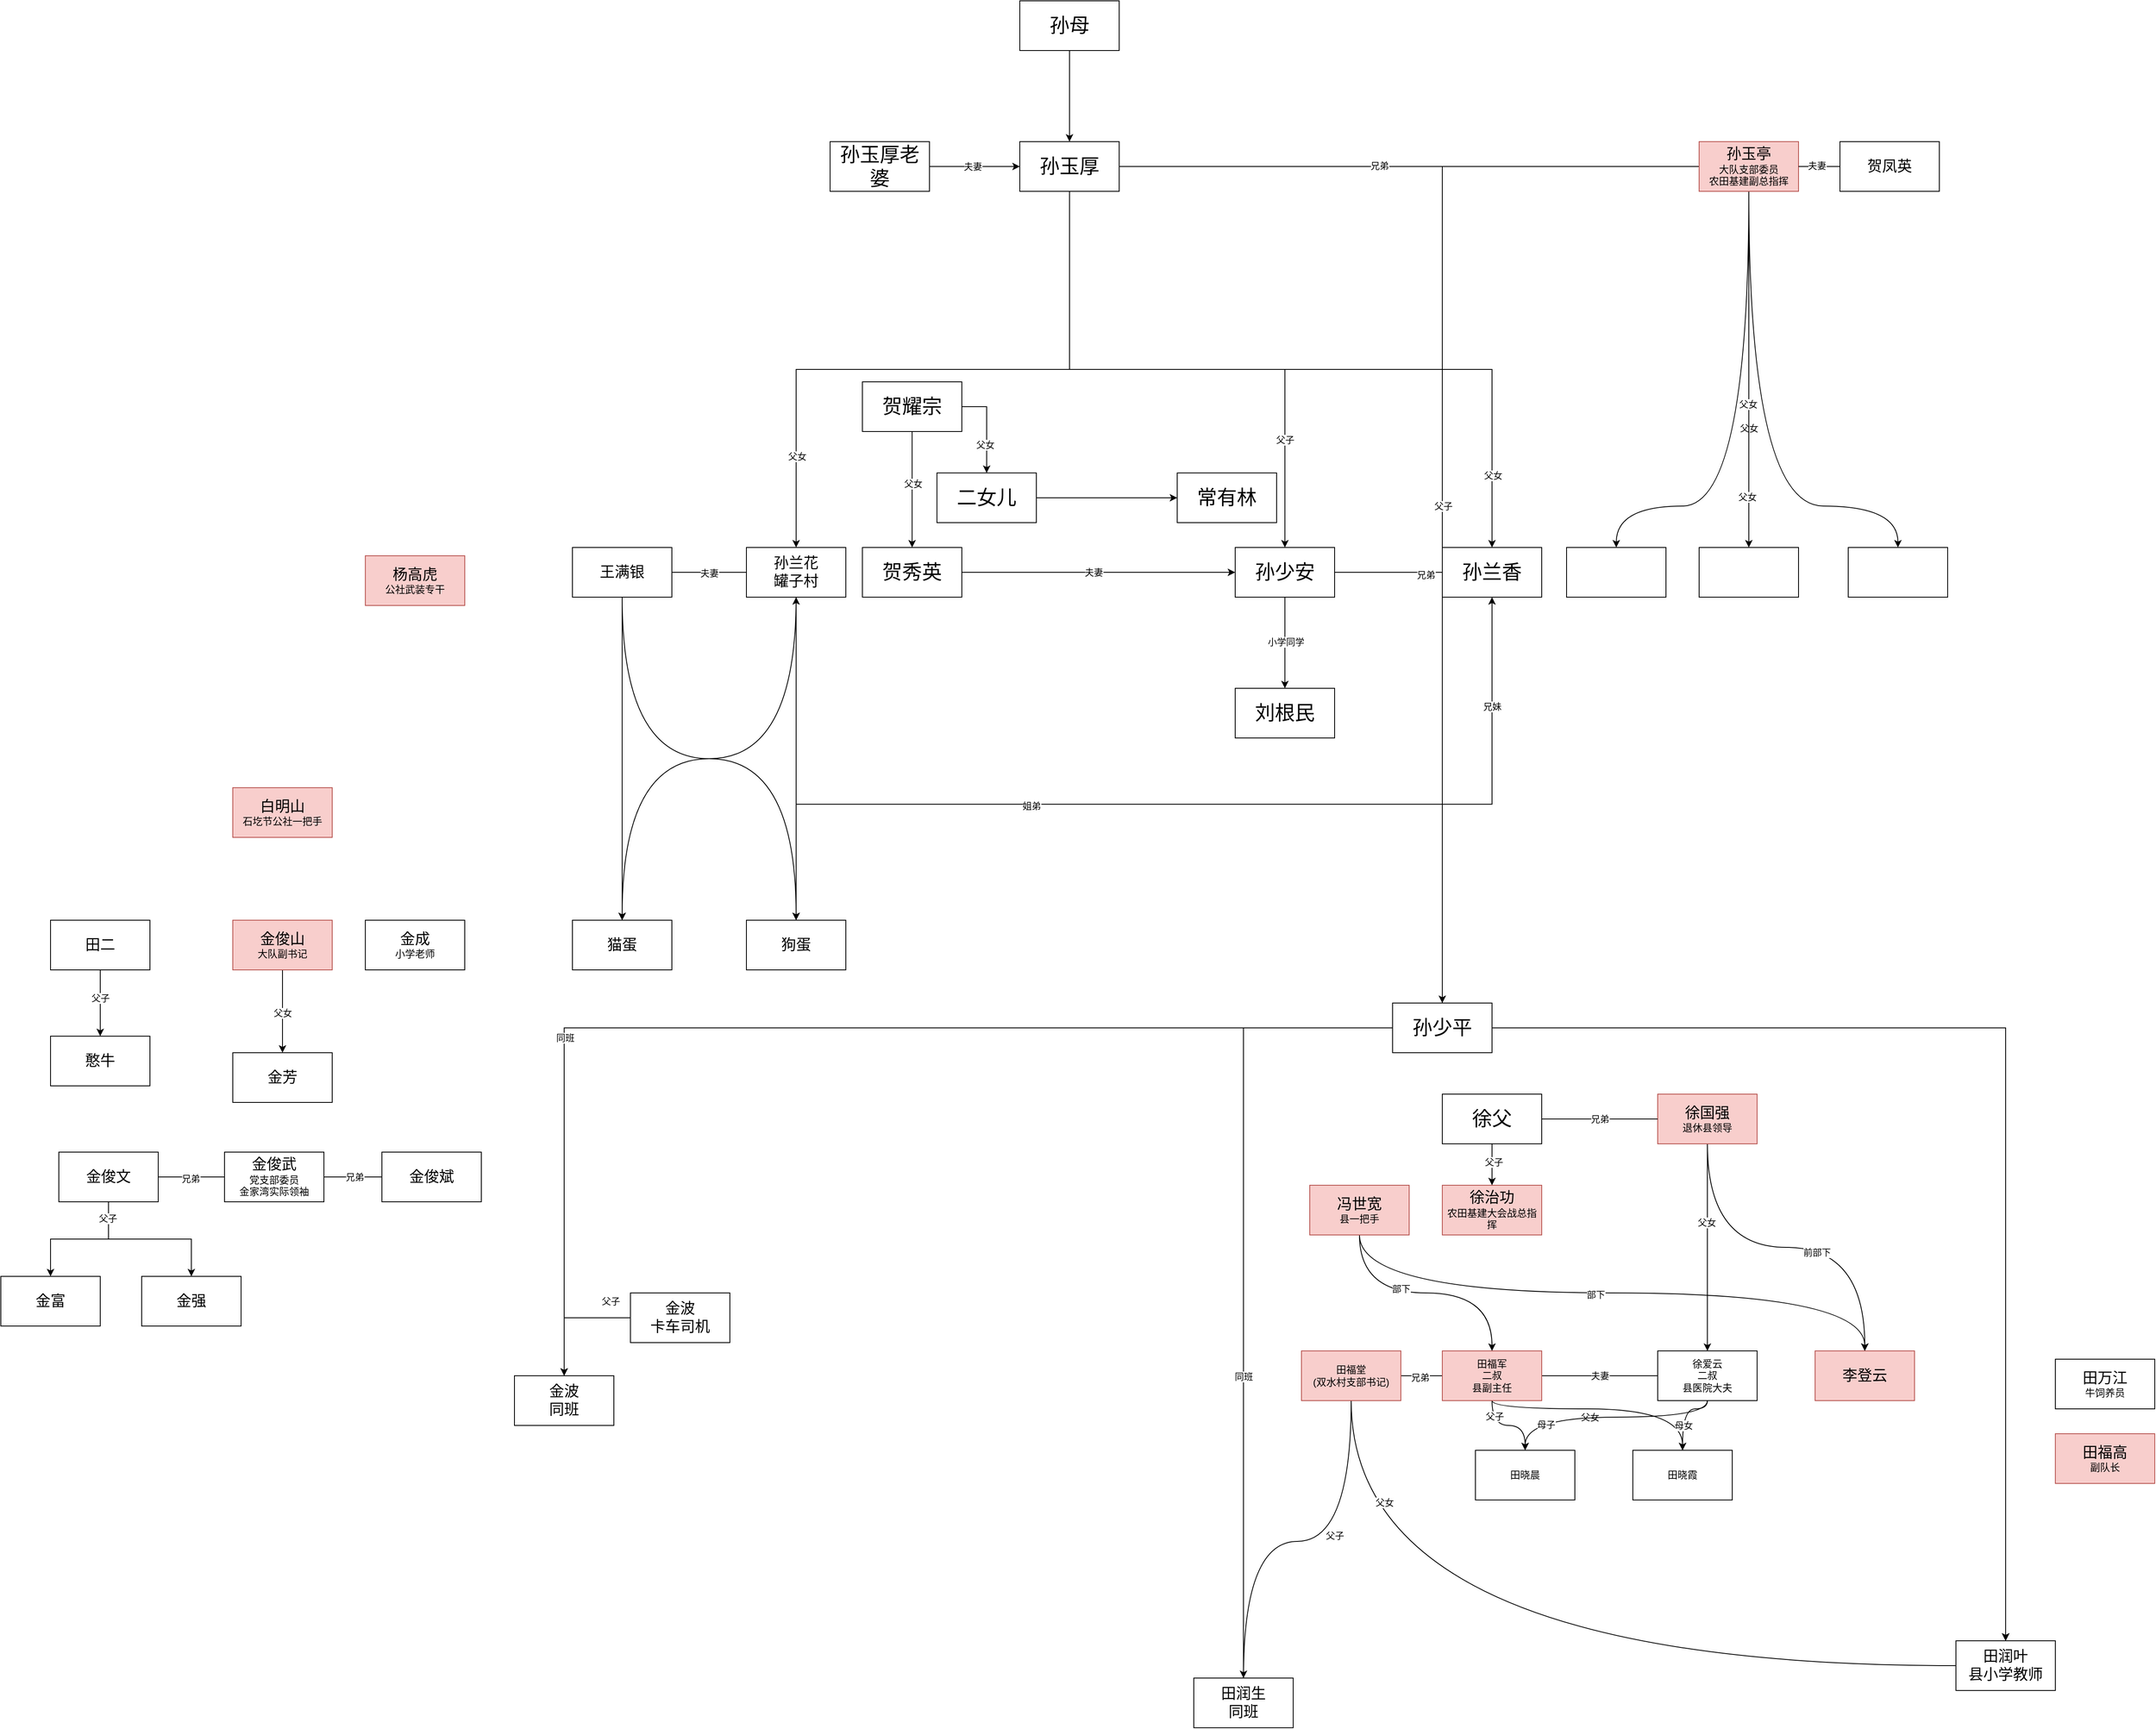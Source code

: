 <mxfile version="21.3.2" type="github">
  <diagram name="第 1 页" id="_wVKVh2Jysjls4kzyFas">
    <mxGraphModel dx="3355" dy="7986" grid="1" gridSize="10" guides="1" tooltips="1" connect="1" arrows="1" fold="1" page="1" pageScale="1" pageWidth="3300" pageHeight="4681" math="0" shadow="0">
      <root>
        <mxCell id="0" />
        <mxCell id="1" parent="0" />
        <mxCell id="Snn5ZzjotbLWIZ3ZBTEd-4" value="" style="edgeStyle=orthogonalEdgeStyle;rounded=0;orthogonalLoop=1;jettySize=auto;html=1;" parent="1" source="dh_qy-4-Et_KlTZyHgmO-1" target="Snn5ZzjotbLWIZ3ZBTEd-3" edge="1">
          <mxGeometry relative="1" as="geometry" />
        </mxCell>
        <mxCell id="Snn5ZzjotbLWIZ3ZBTEd-8" value="" style="edgeStyle=orthogonalEdgeStyle;rounded=0;orthogonalLoop=1;jettySize=auto;html=1;" parent="1" source="dh_qy-4-Et_KlTZyHgmO-1" target="Snn5ZzjotbLWIZ3ZBTEd-3" edge="1">
          <mxGeometry relative="1" as="geometry" />
        </mxCell>
        <mxCell id="Snn5ZzjotbLWIZ3ZBTEd-9" value="" style="edgeStyle=orthogonalEdgeStyle;rounded=0;orthogonalLoop=1;jettySize=auto;html=1;" parent="1" source="dh_qy-4-Et_KlTZyHgmO-1" target="Snn5ZzjotbLWIZ3ZBTEd-3" edge="1">
          <mxGeometry relative="1" as="geometry" />
        </mxCell>
        <mxCell id="Snn5ZzjotbLWIZ3ZBTEd-11" style="edgeStyle=orthogonalEdgeStyle;rounded=0;orthogonalLoop=1;jettySize=auto;html=1;entryX=0.5;entryY=0;entryDx=0;entryDy=0;" parent="1" source="dh_qy-4-Et_KlTZyHgmO-1" target="Snn5ZzjotbLWIZ3ZBTEd-10" edge="1">
          <mxGeometry relative="1" as="geometry">
            <mxPoint x="1670" y="1910" as="targetPoint" />
          </mxGeometry>
        </mxCell>
        <mxCell id="Snn5ZzjotbLWIZ3ZBTEd-42" value="同班" style="edgeLabel;html=1;align=center;verticalAlign=middle;resizable=0;points=[];" parent="Snn5ZzjotbLWIZ3ZBTEd-11" vertex="1" connectable="0">
          <mxGeometry x="0.245" relative="1" as="geometry">
            <mxPoint as="offset" />
          </mxGeometry>
        </mxCell>
        <mxCell id="Snn5ZzjotbLWIZ3ZBTEd-40" style="edgeStyle=orthogonalEdgeStyle;rounded=0;orthogonalLoop=1;jettySize=auto;html=1;entryX=0.5;entryY=0;entryDx=0;entryDy=0;" parent="1" source="dh_qy-4-Et_KlTZyHgmO-1" target="Snn5ZzjotbLWIZ3ZBTEd-39" edge="1">
          <mxGeometry relative="1" as="geometry" />
        </mxCell>
        <mxCell id="Snn5ZzjotbLWIZ3ZBTEd-41" value="同班" style="edgeLabel;html=1;align=center;verticalAlign=middle;resizable=0;points=[];" parent="Snn5ZzjotbLWIZ3ZBTEd-40" vertex="1" connectable="0">
          <mxGeometry x="0.425" y="1" relative="1" as="geometry">
            <mxPoint as="offset" />
          </mxGeometry>
        </mxCell>
        <mxCell id="Snn5ZzjotbLWIZ3ZBTEd-70" style="edgeStyle=orthogonalEdgeStyle;rounded=0;orthogonalLoop=1;jettySize=auto;html=1;" parent="1" source="dh_qy-4-Et_KlTZyHgmO-1" target="Snn5ZzjotbLWIZ3ZBTEd-67" edge="1">
          <mxGeometry relative="1" as="geometry">
            <Array as="points">
              <mxPoint x="1910" y="890" />
              <mxPoint x="1970" y="890" />
            </Array>
          </mxGeometry>
        </mxCell>
        <mxCell id="Snn5ZzjotbLWIZ3ZBTEd-71" value="兄妹" style="edgeLabel;html=1;align=center;verticalAlign=middle;resizable=0;points=[];" parent="Snn5ZzjotbLWIZ3ZBTEd-70" vertex="1" connectable="0">
          <mxGeometry x="0.522" y="14" relative="1" as="geometry">
            <mxPoint x="14" as="offset" />
          </mxGeometry>
        </mxCell>
        <mxCell id="Snn5ZzjotbLWIZ3ZBTEd-78" style="edgeStyle=orthogonalEdgeStyle;rounded=0;orthogonalLoop=1;jettySize=auto;html=1;entryX=0.5;entryY=1;entryDx=0;entryDy=0;" parent="1" source="dh_qy-4-Et_KlTZyHgmO-1" target="Snn5ZzjotbLWIZ3ZBTEd-47" edge="1">
          <mxGeometry relative="1" as="geometry">
            <Array as="points">
              <mxPoint x="1910" y="890" />
              <mxPoint x="1130" y="890" />
            </Array>
          </mxGeometry>
        </mxCell>
        <mxCell id="-Yr4V0lRwskrsNjz_4vl-28" value="姐弟" style="edgeLabel;html=1;align=center;verticalAlign=middle;resizable=0;points=[];" parent="Snn5ZzjotbLWIZ3ZBTEd-78" vertex="1" connectable="0">
          <mxGeometry x="0.159" y="2" relative="1" as="geometry">
            <mxPoint as="offset" />
          </mxGeometry>
        </mxCell>
        <mxCell id="dh_qy-4-Et_KlTZyHgmO-1" value="&lt;font style=&quot;font-size: 24px;&quot;&gt;孙少平&lt;/font&gt;" style="rounded=0;whiteSpace=wrap;html=1;" parent="1" vertex="1">
          <mxGeometry x="1850" y="1130" width="120" height="60" as="geometry" />
        </mxCell>
        <mxCell id="Snn5ZzjotbLWIZ3ZBTEd-3" value="&lt;font style=&quot;font-size: 18px;&quot;&gt;田润叶&lt;br&gt;县小学教师&lt;br&gt;&lt;/font&gt;" style="whiteSpace=wrap;html=1;rounded=0;" parent="1" vertex="1">
          <mxGeometry x="2530" y="1900" width="120" height="60" as="geometry" />
        </mxCell>
        <mxCell id="Snn5ZzjotbLWIZ3ZBTEd-10" value="&lt;font style=&quot;font-size: 18px;&quot;&gt;田润生&lt;br&gt;同班&lt;br&gt;&lt;/font&gt;" style="whiteSpace=wrap;html=1;rounded=0;" parent="1" vertex="1">
          <mxGeometry x="1610" y="1945" width="120" height="60" as="geometry" />
        </mxCell>
        <mxCell id="Snn5ZzjotbLWIZ3ZBTEd-14" style="edgeStyle=orthogonalEdgeStyle;rounded=0;orthogonalLoop=1;jettySize=auto;html=1;endArrow=none;endFill=0;curved=1;entryX=0.5;entryY=0;entryDx=0;entryDy=0;" parent="1" source="Snn5ZzjotbLWIZ3ZBTEd-12" target="Snn5ZzjotbLWIZ3ZBTEd-10" edge="1">
          <mxGeometry relative="1" as="geometry">
            <Array as="points">
              <mxPoint x="1800" y="1780" />
              <mxPoint x="1670" y="1780" />
            </Array>
            <mxPoint x="1670" y="1910" as="targetPoint" />
          </mxGeometry>
        </mxCell>
        <mxCell id="Snn5ZzjotbLWIZ3ZBTEd-46" value="父子" style="edgeLabel;html=1;align=center;verticalAlign=middle;resizable=0;points=[];" parent="Snn5ZzjotbLWIZ3ZBTEd-14" vertex="1" connectable="0">
          <mxGeometry x="-0.302" y="-20" relative="1" as="geometry">
            <mxPoint as="offset" />
          </mxGeometry>
        </mxCell>
        <mxCell id="Snn5ZzjotbLWIZ3ZBTEd-15" style="edgeStyle=orthogonalEdgeStyle;rounded=0;orthogonalLoop=1;jettySize=auto;html=1;entryX=0;entryY=0.5;entryDx=0;entryDy=0;endArrow=none;endFill=0;curved=1;" parent="1" source="Snn5ZzjotbLWIZ3ZBTEd-12" target="Snn5ZzjotbLWIZ3ZBTEd-3" edge="1">
          <mxGeometry relative="1" as="geometry">
            <Array as="points">
              <mxPoint x="1800" y="1930" />
            </Array>
          </mxGeometry>
        </mxCell>
        <mxCell id="Snn5ZzjotbLWIZ3ZBTEd-32" value="父女" style="edgeLabel;html=1;align=center;verticalAlign=middle;resizable=0;points=[];" parent="Snn5ZzjotbLWIZ3ZBTEd-15" vertex="1" connectable="0">
          <mxGeometry x="-0.766" y="40" relative="1" as="geometry">
            <mxPoint as="offset" />
          </mxGeometry>
        </mxCell>
        <mxCell id="Snn5ZzjotbLWIZ3ZBTEd-24" style="edgeStyle=orthogonalEdgeStyle;curved=1;rounded=0;orthogonalLoop=1;jettySize=auto;html=1;endArrow=none;endFill=0;" parent="1" source="Snn5ZzjotbLWIZ3ZBTEd-12" target="Snn5ZzjotbLWIZ3ZBTEd-17" edge="1">
          <mxGeometry relative="1" as="geometry" />
        </mxCell>
        <mxCell id="Snn5ZzjotbLWIZ3ZBTEd-25" value="兄弟" style="edgeLabel;html=1;align=center;verticalAlign=middle;resizable=0;points=[];" parent="Snn5ZzjotbLWIZ3ZBTEd-24" vertex="1" connectable="0">
          <mxGeometry x="-0.085" y="-2" relative="1" as="geometry">
            <mxPoint as="offset" />
          </mxGeometry>
        </mxCell>
        <mxCell id="Snn5ZzjotbLWIZ3ZBTEd-12" value="田福堂&lt;br&gt;(双水村支部书记)" style="whiteSpace=wrap;html=1;rounded=0;fillColor=#f8cecc;strokeColor=#b85450;" parent="1" vertex="1">
          <mxGeometry x="1740" y="1550" width="120" height="60" as="geometry" />
        </mxCell>
        <mxCell id="Snn5ZzjotbLWIZ3ZBTEd-21" value="夫妻" style="edgeStyle=orthogonalEdgeStyle;curved=1;rounded=0;orthogonalLoop=1;jettySize=auto;html=1;endArrow=none;endFill=0;" parent="1" source="Snn5ZzjotbLWIZ3ZBTEd-17" target="Snn5ZzjotbLWIZ3ZBTEd-20" edge="1">
          <mxGeometry relative="1" as="geometry" />
        </mxCell>
        <mxCell id="Snn5ZzjotbLWIZ3ZBTEd-27" style="edgeStyle=orthogonalEdgeStyle;curved=1;rounded=0;orthogonalLoop=1;jettySize=auto;html=1;entryX=0.5;entryY=0;entryDx=0;entryDy=0;" parent="1" source="Snn5ZzjotbLWIZ3ZBTEd-17" target="Snn5ZzjotbLWIZ3ZBTEd-26" edge="1">
          <mxGeometry relative="1" as="geometry">
            <Array as="points">
              <mxPoint x="1970" y="1620" />
              <mxPoint x="2200" y="1620" />
            </Array>
          </mxGeometry>
        </mxCell>
        <mxCell id="Snn5ZzjotbLWIZ3ZBTEd-29" value="父女" style="edgeLabel;html=1;align=center;verticalAlign=middle;resizable=0;points=[];" parent="Snn5ZzjotbLWIZ3ZBTEd-27" vertex="1" connectable="0">
          <mxGeometry x="-0.121" relative="1" as="geometry">
            <mxPoint y="10" as="offset" />
          </mxGeometry>
        </mxCell>
        <mxCell id="-Yr4V0lRwskrsNjz_4vl-33" style="edgeStyle=orthogonalEdgeStyle;rounded=0;orthogonalLoop=1;jettySize=auto;html=1;curved=1;" parent="1" source="Snn5ZzjotbLWIZ3ZBTEd-17" target="-Yr4V0lRwskrsNjz_4vl-32" edge="1">
          <mxGeometry relative="1" as="geometry" />
        </mxCell>
        <mxCell id="-Yr4V0lRwskrsNjz_4vl-35" value="父子" style="edgeLabel;html=1;align=center;verticalAlign=middle;resizable=0;points=[];" parent="-Yr4V0lRwskrsNjz_4vl-33" vertex="1" connectable="0">
          <mxGeometry x="-0.633" y="3" relative="1" as="geometry">
            <mxPoint as="offset" />
          </mxGeometry>
        </mxCell>
        <mxCell id="Snn5ZzjotbLWIZ3ZBTEd-17" value="田福军&lt;br&gt;二叔&lt;br&gt;县副主任" style="whiteSpace=wrap;html=1;rounded=0;fillColor=#f8cecc;strokeColor=#b85450;" parent="1" vertex="1">
          <mxGeometry x="1910" y="1550" width="120" height="60" as="geometry" />
        </mxCell>
        <mxCell id="Snn5ZzjotbLWIZ3ZBTEd-28" style="edgeStyle=orthogonalEdgeStyle;curved=1;rounded=0;orthogonalLoop=1;jettySize=auto;html=1;entryX=0.5;entryY=0;entryDx=0;entryDy=0;" parent="1" source="Snn5ZzjotbLWIZ3ZBTEd-20" target="Snn5ZzjotbLWIZ3ZBTEd-26" edge="1">
          <mxGeometry relative="1" as="geometry">
            <Array as="points">
              <mxPoint x="2230" y="1620" />
              <mxPoint x="2200" y="1620" />
            </Array>
          </mxGeometry>
        </mxCell>
        <mxCell id="Snn5ZzjotbLWIZ3ZBTEd-30" value="母女" style="edgeLabel;html=1;align=center;verticalAlign=middle;resizable=0;points=[];" parent="Snn5ZzjotbLWIZ3ZBTEd-28" vertex="1" connectable="0">
          <mxGeometry x="-0.211" y="1" relative="1" as="geometry">
            <mxPoint x="-4" y="19" as="offset" />
          </mxGeometry>
        </mxCell>
        <mxCell id="-Yr4V0lRwskrsNjz_4vl-34" style="edgeStyle=orthogonalEdgeStyle;rounded=0;orthogonalLoop=1;jettySize=auto;html=1;curved=1;entryX=0.5;entryY=0;entryDx=0;entryDy=0;" parent="1" source="Snn5ZzjotbLWIZ3ZBTEd-20" target="-Yr4V0lRwskrsNjz_4vl-32" edge="1">
          <mxGeometry relative="1" as="geometry">
            <mxPoint x="2010" y="1660" as="targetPoint" />
            <Array as="points">
              <mxPoint x="2230" y="1630" />
              <mxPoint x="2010" y="1630" />
            </Array>
          </mxGeometry>
        </mxCell>
        <mxCell id="-Yr4V0lRwskrsNjz_4vl-36" value="母子" style="edgeLabel;html=1;align=center;verticalAlign=middle;resizable=0;points=[];" parent="-Yr4V0lRwskrsNjz_4vl-34" vertex="1" connectable="0">
          <mxGeometry x="0.548" y="9" relative="1" as="geometry">
            <mxPoint x="1" as="offset" />
          </mxGeometry>
        </mxCell>
        <mxCell id="Snn5ZzjotbLWIZ3ZBTEd-20" value="徐爱云&lt;br&gt;二叔&lt;br&gt;县医院大夫" style="whiteSpace=wrap;html=1;rounded=0;" parent="1" vertex="1">
          <mxGeometry x="2170" y="1550" width="120" height="60" as="geometry" />
        </mxCell>
        <mxCell id="Snn5ZzjotbLWIZ3ZBTEd-26" value="&lt;font style=&quot;&quot;&gt;田晓霞&lt;br&gt;&lt;/font&gt;" style="whiteSpace=wrap;html=1;rounded=0;" parent="1" vertex="1">
          <mxGeometry x="2140" y="1670" width="120" height="60" as="geometry" />
        </mxCell>
        <mxCell id="Snn5ZzjotbLWIZ3ZBTEd-37" style="rounded=0;orthogonalLoop=1;jettySize=auto;html=1;endArrow=none;endFill=0;entryX=0.5;entryY=0;entryDx=0;entryDy=0;edgeStyle=orthogonalEdgeStyle;" parent="1" source="Snn5ZzjotbLWIZ3ZBTEd-36" target="dh_qy-4-Et_KlTZyHgmO-1" edge="1">
          <mxGeometry relative="1" as="geometry">
            <mxPoint x="1460" y="650" as="targetPoint" />
          </mxGeometry>
        </mxCell>
        <mxCell id="Snn5ZzjotbLWIZ3ZBTEd-38" value="父子" style="edgeLabel;html=1;align=center;verticalAlign=middle;resizable=0;points=[];" parent="Snn5ZzjotbLWIZ3ZBTEd-37" vertex="1" connectable="0">
          <mxGeometry x="0.143" y="1" relative="1" as="geometry">
            <mxPoint as="offset" />
          </mxGeometry>
        </mxCell>
        <mxCell id="Snn5ZzjotbLWIZ3ZBTEd-51" style="edgeStyle=orthogonalEdgeStyle;rounded=0;orthogonalLoop=1;jettySize=auto;html=1;entryX=0.5;entryY=0;entryDx=0;entryDy=0;exitX=0.5;exitY=1;exitDx=0;exitDy=0;" parent="1" source="Snn5ZzjotbLWIZ3ZBTEd-36" target="Snn5ZzjotbLWIZ3ZBTEd-47" edge="1">
          <mxGeometry relative="1" as="geometry" />
        </mxCell>
        <mxCell id="Snn5ZzjotbLWIZ3ZBTEd-52" value="父女" style="edgeLabel;html=1;align=center;verticalAlign=middle;resizable=0;points=[];" parent="Snn5ZzjotbLWIZ3ZBTEd-51" vertex="1" connectable="0">
          <mxGeometry x="0.02" y="-1" relative="1" as="geometry">
            <mxPoint x="-157" y="106" as="offset" />
          </mxGeometry>
        </mxCell>
        <mxCell id="Snn5ZzjotbLWIZ3ZBTEd-76" style="edgeStyle=orthogonalEdgeStyle;rounded=0;orthogonalLoop=1;jettySize=auto;html=1;exitX=0.5;exitY=1;exitDx=0;exitDy=0;" parent="1" source="Snn5ZzjotbLWIZ3ZBTEd-36" target="Snn5ZzjotbLWIZ3ZBTEd-67" edge="1">
          <mxGeometry relative="1" as="geometry" />
        </mxCell>
        <mxCell id="Snn5ZzjotbLWIZ3ZBTEd-77" value="父女" style="edgeLabel;html=1;align=center;verticalAlign=middle;resizable=0;points=[];" parent="Snn5ZzjotbLWIZ3ZBTEd-76" vertex="1" connectable="0">
          <mxGeometry x="0.815" y="1" relative="1" as="geometry">
            <mxPoint as="offset" />
          </mxGeometry>
        </mxCell>
        <mxCell id="Snn5ZzjotbLWIZ3ZBTEd-83" style="edgeStyle=orthogonalEdgeStyle;curved=1;rounded=0;orthogonalLoop=1;jettySize=auto;html=1;endArrow=none;endFill=0;" parent="1" source="Snn5ZzjotbLWIZ3ZBTEd-36" target="Snn5ZzjotbLWIZ3ZBTEd-82" edge="1">
          <mxGeometry relative="1" as="geometry" />
        </mxCell>
        <mxCell id="Snn5ZzjotbLWIZ3ZBTEd-84" value="兄弟" style="edgeLabel;html=1;align=center;verticalAlign=middle;resizable=0;points=[];" parent="Snn5ZzjotbLWIZ3ZBTEd-83" vertex="1" connectable="0">
          <mxGeometry x="-0.102" y="1" relative="1" as="geometry">
            <mxPoint x="-1" as="offset" />
          </mxGeometry>
        </mxCell>
        <mxCell id="Snn5ZzjotbLWIZ3ZBTEd-87" style="edgeStyle=orthogonalEdgeStyle;rounded=0;orthogonalLoop=1;jettySize=auto;html=1;exitX=0.5;exitY=1;exitDx=0;exitDy=0;" parent="1" source="Snn5ZzjotbLWIZ3ZBTEd-36" target="Snn5ZzjotbLWIZ3ZBTEd-85" edge="1">
          <mxGeometry relative="1" as="geometry" />
        </mxCell>
        <mxCell id="Snn5ZzjotbLWIZ3ZBTEd-88" value="父子" style="edgeLabel;html=1;align=center;verticalAlign=middle;resizable=0;points=[];" parent="Snn5ZzjotbLWIZ3ZBTEd-87" vertex="1" connectable="0">
          <mxGeometry x="0.043" y="14" relative="1" as="geometry">
            <mxPoint x="115" y="99" as="offset" />
          </mxGeometry>
        </mxCell>
        <mxCell id="Snn5ZzjotbLWIZ3ZBTEd-36" value="&lt;font style=&quot;font-size: 24px;&quot;&gt;孙玉厚&lt;/font&gt;" style="rounded=0;whiteSpace=wrap;html=1;" parent="1" vertex="1">
          <mxGeometry x="1400" y="90" width="120" height="60" as="geometry" />
        </mxCell>
        <mxCell id="Snn5ZzjotbLWIZ3ZBTEd-39" value="&lt;font style=&quot;&quot;&gt;&lt;font style=&quot;font-size: 18px;&quot;&gt;金波&lt;/font&gt;&lt;br&gt;&lt;span style=&quot;font-size: 18px;&quot;&gt;同班&lt;/span&gt;&lt;br&gt;&lt;/font&gt;" style="whiteSpace=wrap;html=1;rounded=0;" parent="1" vertex="1">
          <mxGeometry x="790" y="1580" width="120" height="60" as="geometry" />
        </mxCell>
        <mxCell id="Snn5ZzjotbLWIZ3ZBTEd-44" style="edgeStyle=orthogonalEdgeStyle;rounded=0;orthogonalLoop=1;jettySize=auto;html=1;" parent="1" source="Snn5ZzjotbLWIZ3ZBTEd-43" target="Snn5ZzjotbLWIZ3ZBTEd-39" edge="1">
          <mxGeometry relative="1" as="geometry" />
        </mxCell>
        <mxCell id="Snn5ZzjotbLWIZ3ZBTEd-45" value="父子" style="edgeLabel;html=1;align=center;verticalAlign=middle;resizable=0;points=[];" parent="Snn5ZzjotbLWIZ3ZBTEd-44" vertex="1" connectable="0">
          <mxGeometry x="0.017" y="-1" relative="1" as="geometry">
            <mxPoint x="52" y="-19" as="offset" />
          </mxGeometry>
        </mxCell>
        <mxCell id="Snn5ZzjotbLWIZ3ZBTEd-43" value="&lt;font style=&quot;&quot;&gt;&lt;font style=&quot;font-size: 18px;&quot;&gt;金波&lt;/font&gt;&lt;br&gt;&lt;span style=&quot;font-size: 18px;&quot;&gt;卡车司机&lt;/span&gt;&lt;br&gt;&lt;/font&gt;" style="whiteSpace=wrap;html=1;rounded=0;" parent="1" vertex="1">
          <mxGeometry x="930" y="1480" width="120" height="60" as="geometry" />
        </mxCell>
        <mxCell id="Snn5ZzjotbLWIZ3ZBTEd-80" style="edgeStyle=orthogonalEdgeStyle;curved=1;rounded=0;orthogonalLoop=1;jettySize=auto;html=1;entryX=1;entryY=0.5;entryDx=0;entryDy=0;endArrow=none;endFill=0;" parent="1" source="Snn5ZzjotbLWIZ3ZBTEd-47" target="Snn5ZzjotbLWIZ3ZBTEd-59" edge="1">
          <mxGeometry relative="1" as="geometry" />
        </mxCell>
        <mxCell id="Snn5ZzjotbLWIZ3ZBTEd-81" value="夫妻" style="edgeLabel;html=1;align=center;verticalAlign=middle;resizable=0;points=[];" parent="Snn5ZzjotbLWIZ3ZBTEd-80" vertex="1" connectable="0">
          <mxGeometry x="0.003" y="1" relative="1" as="geometry">
            <mxPoint as="offset" />
          </mxGeometry>
        </mxCell>
        <mxCell id="Snn5ZzjotbLWIZ3ZBTEd-94" style="edgeStyle=orthogonalEdgeStyle;rounded=0;orthogonalLoop=1;jettySize=auto;html=1;entryX=0.5;entryY=0;entryDx=0;entryDy=0;curved=1;exitX=0.5;exitY=1;exitDx=0;exitDy=0;" parent="1" source="Snn5ZzjotbLWIZ3ZBTEd-47" target="Snn5ZzjotbLWIZ3ZBTEd-91" edge="1">
          <mxGeometry relative="1" as="geometry" />
        </mxCell>
        <mxCell id="Snn5ZzjotbLWIZ3ZBTEd-96" style="edgeStyle=orthogonalEdgeStyle;rounded=0;orthogonalLoop=1;jettySize=auto;html=1;" parent="1" source="Snn5ZzjotbLWIZ3ZBTEd-47" target="Snn5ZzjotbLWIZ3ZBTEd-92" edge="1">
          <mxGeometry relative="1" as="geometry">
            <Array as="points">
              <mxPoint x="1130" y="710" />
              <mxPoint x="1130" y="710" />
            </Array>
          </mxGeometry>
        </mxCell>
        <mxCell id="Snn5ZzjotbLWIZ3ZBTEd-47" value="&lt;font style=&quot;font-size: 18px;&quot;&gt;孙兰花&lt;br&gt;罐子村&lt;br&gt;&lt;/font&gt;" style="rounded=0;whiteSpace=wrap;html=1;" parent="1" vertex="1">
          <mxGeometry x="1070" y="580" width="120" height="60" as="geometry" />
        </mxCell>
        <mxCell id="Snn5ZzjotbLWIZ3ZBTEd-93" style="edgeStyle=orthogonalEdgeStyle;curved=1;rounded=0;orthogonalLoop=1;jettySize=auto;html=1;" parent="1" source="Snn5ZzjotbLWIZ3ZBTEd-59" target="Snn5ZzjotbLWIZ3ZBTEd-91" edge="1">
          <mxGeometry relative="1" as="geometry" />
        </mxCell>
        <mxCell id="Snn5ZzjotbLWIZ3ZBTEd-95" style="edgeStyle=orthogonalEdgeStyle;rounded=0;orthogonalLoop=1;jettySize=auto;html=1;curved=1;exitX=0.5;exitY=1;exitDx=0;exitDy=0;" parent="1" source="Snn5ZzjotbLWIZ3ZBTEd-59" target="Snn5ZzjotbLWIZ3ZBTEd-92" edge="1">
          <mxGeometry relative="1" as="geometry" />
        </mxCell>
        <mxCell id="Snn5ZzjotbLWIZ3ZBTEd-59" value="&lt;font style=&quot;&quot;&gt;&lt;span style=&quot;font-size: 18px;&quot;&gt;王满银&lt;/span&gt;&lt;br&gt;&lt;/font&gt;" style="whiteSpace=wrap;html=1;rounded=0;" parent="1" vertex="1">
          <mxGeometry x="860" y="580" width="120" height="60" as="geometry" />
        </mxCell>
        <mxCell id="Snn5ZzjotbLWIZ3ZBTEd-67" value="&lt;font style=&quot;&quot;&gt;&lt;font style=&quot;font-size: 24px;&quot;&gt;孙兰香&lt;/font&gt;&lt;br&gt;&lt;/font&gt;" style="whiteSpace=wrap;html=1;rounded=0;" parent="1" vertex="1">
          <mxGeometry x="1910" y="580" width="120" height="60" as="geometry" />
        </mxCell>
        <mxCell id="Snn5ZzjotbLWIZ3ZBTEd-103" value="" style="edgeStyle=orthogonalEdgeStyle;curved=1;rounded=0;orthogonalLoop=1;jettySize=auto;html=1;" parent="1" source="Snn5ZzjotbLWIZ3ZBTEd-82" target="Snn5ZzjotbLWIZ3ZBTEd-101" edge="1">
          <mxGeometry relative="1" as="geometry">
            <Array as="points">
              <mxPoint x="2280" y="530" />
              <mxPoint x="2120" y="530" />
            </Array>
          </mxGeometry>
        </mxCell>
        <mxCell id="Snn5ZzjotbLWIZ3ZBTEd-110" value="父女" style="edgeLabel;html=1;align=center;verticalAlign=middle;resizable=0;points=[];" parent="Snn5ZzjotbLWIZ3ZBTEd-103" vertex="1" connectable="0">
          <mxGeometry x="-0.032" y="1" relative="1" as="geometry">
            <mxPoint x="-1" as="offset" />
          </mxGeometry>
        </mxCell>
        <mxCell id="Snn5ZzjotbLWIZ3ZBTEd-107" value="" style="edgeStyle=orthogonalEdgeStyle;curved=1;rounded=0;orthogonalLoop=1;jettySize=auto;html=1;" parent="1" source="Snn5ZzjotbLWIZ3ZBTEd-82" target="Snn5ZzjotbLWIZ3ZBTEd-106" edge="1">
          <mxGeometry relative="1" as="geometry" />
        </mxCell>
        <mxCell id="Snn5ZzjotbLWIZ3ZBTEd-111" value="父女" style="edgeLabel;html=1;align=center;verticalAlign=middle;resizable=0;points=[];" parent="Snn5ZzjotbLWIZ3ZBTEd-107" vertex="1" connectable="0">
          <mxGeometry x="0.193" y="-1" relative="1" as="geometry">
            <mxPoint as="offset" />
          </mxGeometry>
        </mxCell>
        <mxCell id="Snn5ZzjotbLWIZ3ZBTEd-108" style="edgeStyle=orthogonalEdgeStyle;curved=1;rounded=0;orthogonalLoop=1;jettySize=auto;html=1;entryX=0.5;entryY=0;entryDx=0;entryDy=0;" parent="1" source="Snn5ZzjotbLWIZ3ZBTEd-82" target="Snn5ZzjotbLWIZ3ZBTEd-104" edge="1">
          <mxGeometry relative="1" as="geometry">
            <Array as="points">
              <mxPoint x="2280" y="530" />
              <mxPoint x="2460" y="530" />
            </Array>
          </mxGeometry>
        </mxCell>
        <mxCell id="Snn5ZzjotbLWIZ3ZBTEd-112" value="父女" style="edgeLabel;html=1;align=center;verticalAlign=middle;resizable=0;points=[];" parent="Snn5ZzjotbLWIZ3ZBTEd-108" vertex="1" connectable="0">
          <mxGeometry x="0.208" y="-3" relative="1" as="geometry">
            <mxPoint x="1" as="offset" />
          </mxGeometry>
        </mxCell>
        <mxCell id="Snn5ZzjotbLWIZ3ZBTEd-82" value="&lt;font style=&quot;font-size: 18px;&quot;&gt;孙玉亭&lt;/font&gt;&lt;br&gt;大队支部委员&lt;br&gt;农田基建副总指挥" style="rounded=0;whiteSpace=wrap;html=1;fillColor=#f8cecc;strokeColor=#b85450;" parent="1" vertex="1">
          <mxGeometry x="2220" y="90" width="120" height="60" as="geometry" />
        </mxCell>
        <mxCell id="Snn5ZzjotbLWIZ3ZBTEd-89" style="edgeStyle=orthogonalEdgeStyle;rounded=0;orthogonalLoop=1;jettySize=auto;html=1;entryX=0.5;entryY=0;entryDx=0;entryDy=0;" parent="1" source="Snn5ZzjotbLWIZ3ZBTEd-85" target="dh_qy-4-Et_KlTZyHgmO-1" edge="1">
          <mxGeometry relative="1" as="geometry" />
        </mxCell>
        <mxCell id="Snn5ZzjotbLWIZ3ZBTEd-90" value="兄弟" style="edgeLabel;html=1;align=center;verticalAlign=middle;resizable=0;points=[];" parent="Snn5ZzjotbLWIZ3ZBTEd-89" vertex="1" connectable="0">
          <mxGeometry x="-0.659" y="-3" relative="1" as="geometry">
            <mxPoint x="-1" as="offset" />
          </mxGeometry>
        </mxCell>
        <mxCell id="-Yr4V0lRwskrsNjz_4vl-30" style="edgeStyle=orthogonalEdgeStyle;rounded=0;orthogonalLoop=1;jettySize=auto;html=1;entryX=0.5;entryY=0;entryDx=0;entryDy=0;" parent="1" source="Snn5ZzjotbLWIZ3ZBTEd-85" target="-Yr4V0lRwskrsNjz_4vl-29" edge="1">
          <mxGeometry relative="1" as="geometry" />
        </mxCell>
        <mxCell id="-Yr4V0lRwskrsNjz_4vl-31" value="小学同学" style="edgeLabel;html=1;align=center;verticalAlign=middle;resizable=0;points=[];" parent="-Yr4V0lRwskrsNjz_4vl-30" vertex="1" connectable="0">
          <mxGeometry x="-0.024" y="1" relative="1" as="geometry">
            <mxPoint as="offset" />
          </mxGeometry>
        </mxCell>
        <mxCell id="Snn5ZzjotbLWIZ3ZBTEd-85" value="&lt;font style=&quot;font-size: 24px;&quot;&gt;孙少安&lt;/font&gt;" style="rounded=0;whiteSpace=wrap;html=1;" parent="1" vertex="1">
          <mxGeometry x="1660" y="580" width="120" height="60" as="geometry" />
        </mxCell>
        <mxCell id="Snn5ZzjotbLWIZ3ZBTEd-91" value="&lt;font style=&quot;&quot;&gt;&lt;span style=&quot;font-size: 18px;&quot;&gt;猫蛋&lt;/span&gt;&lt;br&gt;&lt;/font&gt;" style="whiteSpace=wrap;html=1;rounded=0;" parent="1" vertex="1">
          <mxGeometry x="860" y="1030" width="120" height="60" as="geometry" />
        </mxCell>
        <mxCell id="Snn5ZzjotbLWIZ3ZBTEd-92" value="&lt;font style=&quot;&quot;&gt;&lt;span style=&quot;font-size: 18px;&quot;&gt;狗蛋&lt;/span&gt;&lt;br&gt;&lt;/font&gt;" style="whiteSpace=wrap;html=1;rounded=0;" parent="1" vertex="1">
          <mxGeometry x="1070" y="1030" width="120" height="60" as="geometry" />
        </mxCell>
        <mxCell id="Snn5ZzjotbLWIZ3ZBTEd-100" style="edgeStyle=orthogonalEdgeStyle;curved=1;rounded=0;orthogonalLoop=1;jettySize=auto;html=1;entryX=0.5;entryY=0;entryDx=0;entryDy=0;" parent="1" source="Snn5ZzjotbLWIZ3ZBTEd-99" target="Snn5ZzjotbLWIZ3ZBTEd-36" edge="1">
          <mxGeometry relative="1" as="geometry" />
        </mxCell>
        <mxCell id="Snn5ZzjotbLWIZ3ZBTEd-99" value="&lt;font style=&quot;font-size: 24px;&quot;&gt;孙母&lt;/font&gt;" style="rounded=0;whiteSpace=wrap;html=1;" parent="1" vertex="1">
          <mxGeometry x="1400" y="-80" width="120" height="60" as="geometry" />
        </mxCell>
        <mxCell id="Snn5ZzjotbLWIZ3ZBTEd-101" value="" style="whiteSpace=wrap;html=1;rounded=0;" parent="1" vertex="1">
          <mxGeometry x="2060" y="580" width="120" height="60" as="geometry" />
        </mxCell>
        <mxCell id="Snn5ZzjotbLWIZ3ZBTEd-104" value="" style="whiteSpace=wrap;html=1;rounded=0;" parent="1" vertex="1">
          <mxGeometry x="2400" y="580" width="120" height="60" as="geometry" />
        </mxCell>
        <mxCell id="Snn5ZzjotbLWIZ3ZBTEd-106" value="" style="whiteSpace=wrap;html=1;rounded=0;" parent="1" vertex="1">
          <mxGeometry x="2220" y="580" width="120" height="60" as="geometry" />
        </mxCell>
        <mxCell id="Snn5ZzjotbLWIZ3ZBTEd-114" style="edgeStyle=orthogonalEdgeStyle;curved=1;rounded=0;orthogonalLoop=1;jettySize=auto;html=1;entryX=0;entryY=0.5;entryDx=0;entryDy=0;" parent="1" source="Snn5ZzjotbLWIZ3ZBTEd-113" target="Snn5ZzjotbLWIZ3ZBTEd-36" edge="1">
          <mxGeometry relative="1" as="geometry" />
        </mxCell>
        <mxCell id="Snn5ZzjotbLWIZ3ZBTEd-115" value="夫妻" style="edgeLabel;html=1;align=center;verticalAlign=middle;resizable=0;points=[];" parent="Snn5ZzjotbLWIZ3ZBTEd-114" vertex="1" connectable="0">
          <mxGeometry x="-0.055" y="2" relative="1" as="geometry">
            <mxPoint y="2" as="offset" />
          </mxGeometry>
        </mxCell>
        <mxCell id="Snn5ZzjotbLWIZ3ZBTEd-113" value="&lt;font style=&quot;font-size: 24px;&quot;&gt;孙玉厚老婆&lt;/font&gt;" style="rounded=0;whiteSpace=wrap;html=1;" parent="1" vertex="1">
          <mxGeometry x="1171" y="90" width="120" height="60" as="geometry" />
        </mxCell>
        <mxCell id="-Yr4V0lRwskrsNjz_4vl-9" style="edgeStyle=orthogonalEdgeStyle;rounded=0;orthogonalLoop=1;jettySize=auto;html=1;entryX=0.5;entryY=0;entryDx=0;entryDy=0;" parent="1" source="Snn5ZzjotbLWIZ3ZBTEd-116" target="-Yr4V0lRwskrsNjz_4vl-6" edge="1">
          <mxGeometry relative="1" as="geometry" />
        </mxCell>
        <mxCell id="-Yr4V0lRwskrsNjz_4vl-10" value="父女" style="edgeLabel;html=1;align=center;verticalAlign=middle;resizable=0;points=[];" parent="-Yr4V0lRwskrsNjz_4vl-9" vertex="1" connectable="0">
          <mxGeometry x="0.027" relative="1" as="geometry">
            <mxPoint as="offset" />
          </mxGeometry>
        </mxCell>
        <mxCell id="Snn5ZzjotbLWIZ3ZBTEd-116" value="&lt;font style=&quot;&quot;&gt;&lt;span style=&quot;font-size: 18px;&quot;&gt;金俊山&lt;br&gt;&lt;/span&gt;大队副书记&lt;br&gt;&lt;/font&gt;" style="whiteSpace=wrap;html=1;rounded=0;fillColor=#f8cecc;strokeColor=#b85450;" parent="1" vertex="1">
          <mxGeometry x="450" y="1030" width="120" height="60" as="geometry" />
        </mxCell>
        <mxCell id="Snn5ZzjotbLWIZ3ZBTEd-117" value="&lt;font style=&quot;&quot;&gt;&lt;font style=&quot;font-size: 18px;&quot;&gt;杨高虎&lt;/font&gt;&lt;br&gt;公社武装专干&lt;br&gt;&lt;/font&gt;" style="whiteSpace=wrap;html=1;rounded=0;fillColor=#f8cecc;strokeColor=#b85450;" parent="1" vertex="1">
          <mxGeometry x="610" y="590" width="120" height="60" as="geometry" />
        </mxCell>
        <mxCell id="Snn5ZzjotbLWIZ3ZBTEd-119" style="edgeStyle=orthogonalEdgeStyle;curved=1;rounded=0;orthogonalLoop=1;jettySize=auto;html=1;endArrow=none;endFill=0;" parent="1" source="Snn5ZzjotbLWIZ3ZBTEd-118" target="Snn5ZzjotbLWIZ3ZBTEd-82" edge="1">
          <mxGeometry relative="1" as="geometry" />
        </mxCell>
        <mxCell id="Snn5ZzjotbLWIZ3ZBTEd-120" value="夫妻" style="edgeLabel;html=1;align=center;verticalAlign=middle;resizable=0;points=[];" parent="Snn5ZzjotbLWIZ3ZBTEd-119" vertex="1" connectable="0">
          <mxGeometry x="0.122" y="-1" relative="1" as="geometry">
            <mxPoint as="offset" />
          </mxGeometry>
        </mxCell>
        <mxCell id="Snn5ZzjotbLWIZ3ZBTEd-118" value="&lt;span style=&quot;font-size: 18px;&quot;&gt;贺凤英&lt;/span&gt;" style="rounded=0;whiteSpace=wrap;html=1;" parent="1" vertex="1">
          <mxGeometry x="2390" y="90" width="120" height="60" as="geometry" />
        </mxCell>
        <mxCell id="Snn5ZzjotbLWIZ3ZBTEd-121" value="&lt;font style=&quot;&quot;&gt;&lt;span style=&quot;font-size: 18px;&quot;&gt;徐治功&lt;/span&gt;&lt;br&gt;农田基建大会战总指挥&lt;br&gt;&lt;/font&gt;" style="whiteSpace=wrap;html=1;rounded=0;fillColor=#f8cecc;strokeColor=#b85450;" parent="1" vertex="1">
          <mxGeometry x="1910" y="1350" width="120" height="60" as="geometry" />
        </mxCell>
        <mxCell id="-Yr4V0lRwskrsNjz_4vl-2" value="" style="edgeStyle=orthogonalEdgeStyle;rounded=0;orthogonalLoop=1;jettySize=auto;html=1;" parent="1" source="Snn5ZzjotbLWIZ3ZBTEd-122" target="-Yr4V0lRwskrsNjz_4vl-1" edge="1">
          <mxGeometry relative="1" as="geometry" />
        </mxCell>
        <mxCell id="-Yr4V0lRwskrsNjz_4vl-3" value="父子" style="edgeLabel;html=1;align=center;verticalAlign=middle;resizable=0;points=[];" parent="-Yr4V0lRwskrsNjz_4vl-2" vertex="1" connectable="0">
          <mxGeometry x="-0.154" relative="1" as="geometry">
            <mxPoint as="offset" />
          </mxGeometry>
        </mxCell>
        <mxCell id="Snn5ZzjotbLWIZ3ZBTEd-122" value="&lt;span style=&quot;font-size: 18px;&quot;&gt;田二&lt;/span&gt;" style="rounded=0;whiteSpace=wrap;html=1;" parent="1" vertex="1">
          <mxGeometry x="230" y="1030" width="120" height="60" as="geometry" />
        </mxCell>
        <mxCell id="Snn5ZzjotbLWIZ3ZBTEd-132" style="edgeStyle=orthogonalEdgeStyle;curved=1;rounded=0;orthogonalLoop=1;jettySize=auto;html=1;" parent="1" source="Snn5ZzjotbLWIZ3ZBTEd-124" target="Snn5ZzjotbLWIZ3ZBTEd-20" edge="1">
          <mxGeometry relative="1" as="geometry">
            <mxPoint x="2150" y="1430" as="targetPoint" />
          </mxGeometry>
        </mxCell>
        <mxCell id="Snn5ZzjotbLWIZ3ZBTEd-134" value="父女" style="edgeLabel;html=1;align=center;verticalAlign=middle;resizable=0;points=[];" parent="Snn5ZzjotbLWIZ3ZBTEd-132" vertex="1" connectable="0">
          <mxGeometry x="-0.24" y="-1" relative="1" as="geometry">
            <mxPoint as="offset" />
          </mxGeometry>
        </mxCell>
        <mxCell id="-Yr4V0lRwskrsNjz_4vl-38" style="edgeStyle=orthogonalEdgeStyle;rounded=0;orthogonalLoop=1;jettySize=auto;html=1;entryX=0.5;entryY=0;entryDx=0;entryDy=0;curved=1;exitX=0.5;exitY=1;exitDx=0;exitDy=0;" parent="1" source="Snn5ZzjotbLWIZ3ZBTEd-124" target="-Yr4V0lRwskrsNjz_4vl-37" edge="1">
          <mxGeometry relative="1" as="geometry" />
        </mxCell>
        <mxCell id="-Yr4V0lRwskrsNjz_4vl-39" value="前部下" style="edgeLabel;html=1;align=center;verticalAlign=middle;resizable=0;points=[];" parent="-Yr4V0lRwskrsNjz_4vl-38" vertex="1" connectable="0">
          <mxGeometry x="0.166" y="-6" relative="1" as="geometry">
            <mxPoint as="offset" />
          </mxGeometry>
        </mxCell>
        <mxCell id="Snn5ZzjotbLWIZ3ZBTEd-124" value="&lt;font style=&quot;&quot;&gt;&lt;span style=&quot;font-size: 18px;&quot;&gt;徐国强&lt;br&gt;&lt;/span&gt;退休县领导&lt;br&gt;&lt;/font&gt;" style="whiteSpace=wrap;html=1;rounded=0;fillColor=#f8cecc;strokeColor=#b85450;" parent="1" vertex="1">
          <mxGeometry x="2170" y="1240" width="120" height="60" as="geometry" />
        </mxCell>
        <mxCell id="Snn5ZzjotbLWIZ3ZBTEd-128" value="兄弟" style="edgeStyle=orthogonalEdgeStyle;curved=1;rounded=0;orthogonalLoop=1;jettySize=auto;html=1;endArrow=none;endFill=0;" parent="1" source="Snn5ZzjotbLWIZ3ZBTEd-125" target="Snn5ZzjotbLWIZ3ZBTEd-124" edge="1">
          <mxGeometry relative="1" as="geometry" />
        </mxCell>
        <mxCell id="Snn5ZzjotbLWIZ3ZBTEd-129" style="edgeStyle=orthogonalEdgeStyle;curved=1;rounded=0;orthogonalLoop=1;jettySize=auto;html=1;" parent="1" source="Snn5ZzjotbLWIZ3ZBTEd-125" target="Snn5ZzjotbLWIZ3ZBTEd-121" edge="1">
          <mxGeometry relative="1" as="geometry" />
        </mxCell>
        <mxCell id="Snn5ZzjotbLWIZ3ZBTEd-130" value="父子" style="edgeLabel;html=1;align=center;verticalAlign=middle;resizable=0;points=[];" parent="Snn5ZzjotbLWIZ3ZBTEd-129" vertex="1" connectable="0">
          <mxGeometry x="-0.14" y="2" relative="1" as="geometry">
            <mxPoint as="offset" />
          </mxGeometry>
        </mxCell>
        <mxCell id="Snn5ZzjotbLWIZ3ZBTEd-125" value="&lt;span style=&quot;font-size: 24px;&quot;&gt;徐父&lt;/span&gt;" style="rounded=0;whiteSpace=wrap;html=1;" parent="1" vertex="1">
          <mxGeometry x="1910" y="1240" width="120" height="60" as="geometry" />
        </mxCell>
        <mxCell id="Snn5ZzjotbLWIZ3ZBTEd-139" value="&lt;font style=&quot;&quot;&gt;&lt;span style=&quot;font-size: 18px;&quot;&gt;金成&lt;br&gt;&lt;/span&gt;小学老师&lt;br&gt;&lt;/font&gt;" style="whiteSpace=wrap;html=1;rounded=0;" parent="1" vertex="1">
          <mxGeometry x="610" y="1030" width="120" height="60" as="geometry" />
        </mxCell>
        <mxCell id="-Yr4V0lRwskrsNjz_4vl-1" value="&lt;font style=&quot;font-size: 18px;&quot;&gt;憨牛&lt;/font&gt;" style="whiteSpace=wrap;html=1;rounded=0;" parent="1" vertex="1">
          <mxGeometry x="230" y="1170" width="120" height="60" as="geometry" />
        </mxCell>
        <mxCell id="-Yr4V0lRwskrsNjz_4vl-25" style="edgeStyle=orthogonalEdgeStyle;rounded=0;orthogonalLoop=1;jettySize=auto;html=1;entryX=0;entryY=0.5;entryDx=0;entryDy=0;endArrow=none;endFill=0;" parent="1" source="-Yr4V0lRwskrsNjz_4vl-4" target="-Yr4V0lRwskrsNjz_4vl-24" edge="1">
          <mxGeometry relative="1" as="geometry" />
        </mxCell>
        <mxCell id="-Yr4V0lRwskrsNjz_4vl-26" value="兄弟" style="edgeLabel;html=1;align=center;verticalAlign=middle;resizable=0;points=[];" parent="-Yr4V0lRwskrsNjz_4vl-25" vertex="1" connectable="0">
          <mxGeometry x="0.053" y="-3" relative="1" as="geometry">
            <mxPoint y="-3" as="offset" />
          </mxGeometry>
        </mxCell>
        <mxCell id="-Yr4V0lRwskrsNjz_4vl-4" value="&lt;font style=&quot;&quot;&gt;&lt;span style=&quot;font-size: 18px;&quot;&gt;金俊武&lt;br&gt;&lt;/span&gt;党支部委员&lt;br&gt;金家湾实际领袖&lt;br&gt;&lt;/font&gt;" style="whiteSpace=wrap;html=1;rounded=0;" parent="1" vertex="1">
          <mxGeometry x="440" y="1310" width="120" height="60" as="geometry" />
        </mxCell>
        <mxCell id="-Yr4V0lRwskrsNjz_4vl-5" value="&lt;font style=&quot;&quot;&gt;&lt;span style=&quot;font-size: 18px;&quot;&gt;田万江&lt;br&gt;&lt;/span&gt;牛饲养员&lt;br&gt;&lt;/font&gt;" style="whiteSpace=wrap;html=1;rounded=0;" parent="1" vertex="1">
          <mxGeometry x="2650" y="1560" width="120" height="60" as="geometry" />
        </mxCell>
        <mxCell id="-Yr4V0lRwskrsNjz_4vl-6" value="&lt;font style=&quot;&quot;&gt;&lt;font style=&quot;font-size: 18px;&quot;&gt;金芳&lt;/font&gt;&lt;br&gt;&lt;/font&gt;" style="whiteSpace=wrap;html=1;rounded=0;" parent="1" vertex="1">
          <mxGeometry x="450" y="1190" width="120" height="60" as="geometry" />
        </mxCell>
        <mxCell id="-Yr4V0lRwskrsNjz_4vl-15" style="edgeStyle=orthogonalEdgeStyle;rounded=0;orthogonalLoop=1;jettySize=auto;html=1;entryX=0;entryY=0.5;entryDx=0;entryDy=0;endArrow=none;endFill=0;" parent="1" source="-Yr4V0lRwskrsNjz_4vl-14" target="-Yr4V0lRwskrsNjz_4vl-4" edge="1">
          <mxGeometry relative="1" as="geometry" />
        </mxCell>
        <mxCell id="-Yr4V0lRwskrsNjz_4vl-17" value="兄弟" style="edgeLabel;html=1;align=center;verticalAlign=middle;resizable=0;points=[];" parent="-Yr4V0lRwskrsNjz_4vl-15" vertex="1" connectable="0">
          <mxGeometry x="-0.028" y="-2" relative="1" as="geometry">
            <mxPoint as="offset" />
          </mxGeometry>
        </mxCell>
        <mxCell id="-Yr4V0lRwskrsNjz_4vl-20" style="edgeStyle=orthogonalEdgeStyle;rounded=0;orthogonalLoop=1;jettySize=auto;html=1;" parent="1" source="-Yr4V0lRwskrsNjz_4vl-14" target="-Yr4V0lRwskrsNjz_4vl-18" edge="1">
          <mxGeometry relative="1" as="geometry" />
        </mxCell>
        <mxCell id="-Yr4V0lRwskrsNjz_4vl-21" style="edgeStyle=orthogonalEdgeStyle;rounded=0;orthogonalLoop=1;jettySize=auto;html=1;entryX=0.5;entryY=0;entryDx=0;entryDy=0;" parent="1" source="-Yr4V0lRwskrsNjz_4vl-14" target="-Yr4V0lRwskrsNjz_4vl-19" edge="1">
          <mxGeometry relative="1" as="geometry" />
        </mxCell>
        <mxCell id="-Yr4V0lRwskrsNjz_4vl-23" value="父子" style="edgeLabel;html=1;align=center;verticalAlign=middle;resizable=0;points=[];" parent="-Yr4V0lRwskrsNjz_4vl-21" vertex="1" connectable="0">
          <mxGeometry x="-0.792" y="-1" relative="1" as="geometry">
            <mxPoint as="offset" />
          </mxGeometry>
        </mxCell>
        <mxCell id="-Yr4V0lRwskrsNjz_4vl-14" value="&lt;font style=&quot;&quot;&gt;&lt;span style=&quot;font-size: 18px;&quot;&gt;金俊文&lt;/span&gt;&lt;br&gt;&lt;/font&gt;" style="whiteSpace=wrap;html=1;rounded=0;" parent="1" vertex="1">
          <mxGeometry x="240" y="1310" width="120" height="60" as="geometry" />
        </mxCell>
        <mxCell id="-Yr4V0lRwskrsNjz_4vl-18" value="&lt;font style=&quot;&quot;&gt;&lt;span style=&quot;font-size: 18px;&quot;&gt;金富&lt;/span&gt;&lt;br&gt;&lt;/font&gt;" style="whiteSpace=wrap;html=1;rounded=0;" parent="1" vertex="1">
          <mxGeometry x="170" y="1460" width="120" height="60" as="geometry" />
        </mxCell>
        <mxCell id="-Yr4V0lRwskrsNjz_4vl-19" value="&lt;font style=&quot;&quot;&gt;&lt;span style=&quot;font-size: 18px;&quot;&gt;金强&lt;/span&gt;&lt;br&gt;&lt;/font&gt;" style="whiteSpace=wrap;html=1;rounded=0;" parent="1" vertex="1">
          <mxGeometry x="340" y="1460" width="120" height="60" as="geometry" />
        </mxCell>
        <mxCell id="-Yr4V0lRwskrsNjz_4vl-24" value="&lt;font style=&quot;&quot;&gt;&lt;span style=&quot;font-size: 18px;&quot;&gt;金俊斌&lt;/span&gt;&lt;br&gt;&lt;/font&gt;" style="whiteSpace=wrap;html=1;rounded=0;" parent="1" vertex="1">
          <mxGeometry x="630" y="1310" width="120" height="60" as="geometry" />
        </mxCell>
        <mxCell id="-Yr4V0lRwskrsNjz_4vl-29" value="&lt;span style=&quot;font-size: 24px;&quot;&gt;刘根民&lt;/span&gt;" style="rounded=0;whiteSpace=wrap;html=1;" parent="1" vertex="1">
          <mxGeometry x="1660" y="750" width="120" height="60" as="geometry" />
        </mxCell>
        <mxCell id="-Yr4V0lRwskrsNjz_4vl-32" value="&lt;font style=&quot;&quot;&gt;田晓晨&lt;br&gt;&lt;/font&gt;" style="whiteSpace=wrap;html=1;rounded=0;" parent="1" vertex="1">
          <mxGeometry x="1950" y="1670" width="120" height="60" as="geometry" />
        </mxCell>
        <mxCell id="-Yr4V0lRwskrsNjz_4vl-37" value="&lt;font style=&quot;&quot;&gt;&lt;span style=&quot;font-size: 18px;&quot;&gt;李登云&lt;/span&gt;&lt;br&gt;&lt;/font&gt;" style="whiteSpace=wrap;html=1;rounded=0;fillColor=#f8cecc;strokeColor=#b85450;" parent="1" vertex="1">
          <mxGeometry x="2360" y="1550" width="120" height="60" as="geometry" />
        </mxCell>
        <mxCell id="-Yr4V0lRwskrsNjz_4vl-41" style="edgeStyle=orthogonalEdgeStyle;rounded=0;orthogonalLoop=1;jettySize=auto;html=1;entryX=0.5;entryY=0;entryDx=0;entryDy=0;exitX=0.5;exitY=1;exitDx=0;exitDy=0;curved=1;" parent="1" source="-Yr4V0lRwskrsNjz_4vl-40" target="Snn5ZzjotbLWIZ3ZBTEd-17" edge="1">
          <mxGeometry relative="1" as="geometry" />
        </mxCell>
        <mxCell id="-Yr4V0lRwskrsNjz_4vl-42" value="部下" style="edgeLabel;html=1;align=center;verticalAlign=middle;resizable=0;points=[];" parent="-Yr4V0lRwskrsNjz_4vl-41" vertex="1" connectable="0">
          <mxGeometry x="-0.2" y="5" relative="1" as="geometry">
            <mxPoint as="offset" />
          </mxGeometry>
        </mxCell>
        <mxCell id="-Yr4V0lRwskrsNjz_4vl-43" style="edgeStyle=orthogonalEdgeStyle;rounded=0;orthogonalLoop=1;jettySize=auto;html=1;entryX=0.5;entryY=0;entryDx=0;entryDy=0;exitX=0.5;exitY=1;exitDx=0;exitDy=0;curved=1;" parent="1" source="-Yr4V0lRwskrsNjz_4vl-40" target="-Yr4V0lRwskrsNjz_4vl-37" edge="1">
          <mxGeometry relative="1" as="geometry" />
        </mxCell>
        <mxCell id="-Yr4V0lRwskrsNjz_4vl-46" value="部下" style="edgeLabel;html=1;align=center;verticalAlign=middle;resizable=0;points=[];" parent="-Yr4V0lRwskrsNjz_4vl-43" vertex="1" connectable="0">
          <mxGeometry x="-0.053" y="-2" relative="1" as="geometry">
            <mxPoint as="offset" />
          </mxGeometry>
        </mxCell>
        <mxCell id="-Yr4V0lRwskrsNjz_4vl-40" value="&lt;font style=&quot;&quot;&gt;&lt;font style=&quot;font-size: 18px;&quot;&gt;冯世宽&lt;/font&gt;&lt;br&gt;县一把手&lt;br&gt;&lt;/font&gt;" style="whiteSpace=wrap;html=1;rounded=0;fillColor=#f8cecc;strokeColor=#b85450;" parent="1" vertex="1">
          <mxGeometry x="1750" y="1350" width="120" height="60" as="geometry" />
        </mxCell>
        <mxCell id="p8HlT3hc42-klVnZhAkZ-1" value="&lt;font style=&quot;&quot;&gt;&lt;span style=&quot;font-size: 18px;&quot;&gt;白明山&lt;br&gt;&lt;/span&gt;石圪节公社一把手&lt;br&gt;&lt;/font&gt;" style="whiteSpace=wrap;html=1;rounded=0;fillColor=#f8cecc;strokeColor=#b85450;" parent="1" vertex="1">
          <mxGeometry x="450" y="870" width="120" height="60" as="geometry" />
        </mxCell>
        <mxCell id="p8HlT3hc42-klVnZhAkZ-2" value="&lt;font style=&quot;&quot;&gt;&lt;span style=&quot;font-size: 18px;&quot;&gt;田福高&lt;br&gt;&lt;/span&gt;副队长&lt;br&gt;&lt;/font&gt;" style="whiteSpace=wrap;html=1;rounded=0;fillColor=#f8cecc;strokeColor=#b85450;" parent="1" vertex="1">
          <mxGeometry x="2650" y="1650" width="120" height="60" as="geometry" />
        </mxCell>
        <mxCell id="Iwvlhl0UsBOIzAkYAtli-2" style="edgeStyle=orthogonalEdgeStyle;rounded=0;orthogonalLoop=1;jettySize=auto;html=1;entryX=0;entryY=0.5;entryDx=0;entryDy=0;" edge="1" parent="1" source="Iwvlhl0UsBOIzAkYAtli-1" target="Snn5ZzjotbLWIZ3ZBTEd-85">
          <mxGeometry relative="1" as="geometry" />
        </mxCell>
        <mxCell id="Iwvlhl0UsBOIzAkYAtli-3" value="夫妻" style="edgeLabel;html=1;align=center;verticalAlign=middle;resizable=0;points=[];" vertex="1" connectable="0" parent="Iwvlhl0UsBOIzAkYAtli-2">
          <mxGeometry x="-0.061" y="-3" relative="1" as="geometry">
            <mxPoint x="4" y="-3" as="offset" />
          </mxGeometry>
        </mxCell>
        <mxCell id="Iwvlhl0UsBOIzAkYAtli-1" value="&lt;font style=&quot;font-size: 24px;&quot;&gt;贺秀英&lt;/font&gt;" style="rounded=0;whiteSpace=wrap;html=1;" vertex="1" parent="1">
          <mxGeometry x="1210" y="580" width="120" height="60" as="geometry" />
        </mxCell>
        <mxCell id="Iwvlhl0UsBOIzAkYAtli-5" style="edgeStyle=orthogonalEdgeStyle;rounded=0;orthogonalLoop=1;jettySize=auto;html=1;entryX=0.5;entryY=0;entryDx=0;entryDy=0;" edge="1" parent="1" source="Iwvlhl0UsBOIzAkYAtli-4" target="Iwvlhl0UsBOIzAkYAtli-1">
          <mxGeometry relative="1" as="geometry" />
        </mxCell>
        <mxCell id="Iwvlhl0UsBOIzAkYAtli-6" value="父女" style="edgeLabel;html=1;align=center;verticalAlign=middle;resizable=0;points=[];" vertex="1" connectable="0" parent="Iwvlhl0UsBOIzAkYAtli-5">
          <mxGeometry x="-0.1" y="1" relative="1" as="geometry">
            <mxPoint as="offset" />
          </mxGeometry>
        </mxCell>
        <mxCell id="Iwvlhl0UsBOIzAkYAtli-8" style="edgeStyle=orthogonalEdgeStyle;rounded=0;orthogonalLoop=1;jettySize=auto;html=1;exitX=1;exitY=0.5;exitDx=0;exitDy=0;entryX=0.5;entryY=0;entryDx=0;entryDy=0;" edge="1" parent="1" source="Iwvlhl0UsBOIzAkYAtli-4" target="Iwvlhl0UsBOIzAkYAtli-7">
          <mxGeometry relative="1" as="geometry" />
        </mxCell>
        <mxCell id="Iwvlhl0UsBOIzAkYAtli-9" value="父女" style="edgeLabel;html=1;align=center;verticalAlign=middle;resizable=0;points=[];" vertex="1" connectable="0" parent="Iwvlhl0UsBOIzAkYAtli-8">
          <mxGeometry x="0.373" y="-2" relative="1" as="geometry">
            <mxPoint as="offset" />
          </mxGeometry>
        </mxCell>
        <mxCell id="Iwvlhl0UsBOIzAkYAtli-4" value="&lt;font style=&quot;font-size: 24px;&quot;&gt;贺耀宗&lt;/font&gt;" style="rounded=0;whiteSpace=wrap;html=1;" vertex="1" parent="1">
          <mxGeometry x="1210" y="380" width="120" height="60" as="geometry" />
        </mxCell>
        <mxCell id="Iwvlhl0UsBOIzAkYAtli-11" style="edgeStyle=orthogonalEdgeStyle;rounded=0;orthogonalLoop=1;jettySize=auto;html=1;entryX=0;entryY=0.5;entryDx=0;entryDy=0;" edge="1" parent="1" source="Iwvlhl0UsBOIzAkYAtli-7" target="Iwvlhl0UsBOIzAkYAtli-10">
          <mxGeometry relative="1" as="geometry" />
        </mxCell>
        <mxCell id="Iwvlhl0UsBOIzAkYAtli-7" value="&lt;font style=&quot;font-size: 24px;&quot;&gt;二女儿&lt;/font&gt;" style="rounded=0;whiteSpace=wrap;html=1;" vertex="1" parent="1">
          <mxGeometry x="1300" y="490" width="120" height="60" as="geometry" />
        </mxCell>
        <mxCell id="Iwvlhl0UsBOIzAkYAtli-10" value="&lt;font style=&quot;font-size: 24px;&quot;&gt;常有林&lt;/font&gt;" style="rounded=0;whiteSpace=wrap;html=1;" vertex="1" parent="1">
          <mxGeometry x="1590" y="490" width="120" height="60" as="geometry" />
        </mxCell>
      </root>
    </mxGraphModel>
  </diagram>
</mxfile>
